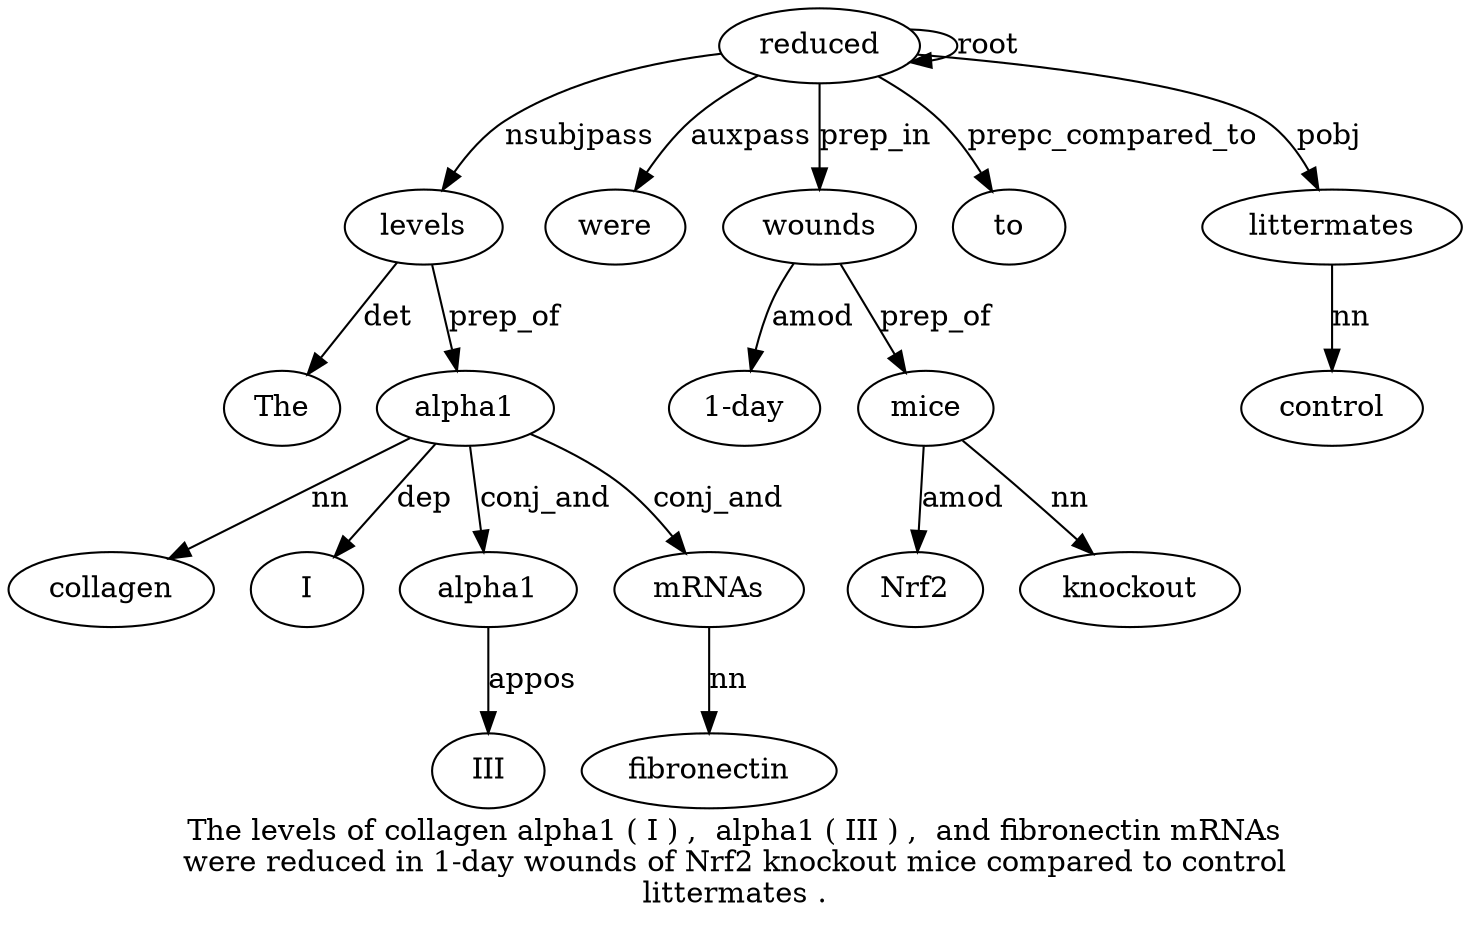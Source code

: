 digraph "The levels of collagen alpha1 ( I ) ,  alpha1 ( III ) ,  and fibronectin mRNAs were reduced in 1-day wounds of Nrf2 knockout mice compared to control littermates ." {
label="The levels of collagen alpha1 ( I ) ,  alpha1 ( III ) ,  and fibronectin mRNAs
were reduced in 1-day wounds of Nrf2 knockout mice compared to control
littermates .";
levels2 [style=filled, fillcolor=white, label=levels];
The1 [style=filled, fillcolor=white, label=The];
levels2 -> The1  [label=det];
reduced19 [style=filled, fillcolor=white, label=reduced];
reduced19 -> levels2  [label=nsubjpass];
alpha15 [style=filled, fillcolor=white, label=alpha1];
collagen4 [style=filled, fillcolor=white, label=collagen];
alpha15 -> collagen4  [label=nn];
levels2 -> alpha15  [label=prep_of];
I7 [style=filled, fillcolor=white, label=I];
alpha15 -> I7  [label=dep];
alpha110 [style=filled, fillcolor=white, label=alpha1];
alpha15 -> alpha110  [label=conj_and];
III12 [style=filled, fillcolor=white, label=III];
alpha110 -> III12  [label=appos];
mRNAs17 [style=filled, fillcolor=white, label=mRNAs];
fibronectin16 [style=filled, fillcolor=white, label=fibronectin];
mRNAs17 -> fibronectin16  [label=nn];
alpha15 -> mRNAs17  [label=conj_and];
were18 [style=filled, fillcolor=white, label=were];
reduced19 -> were18  [label=auxpass];
reduced19 -> reduced19  [label=root];
wounds22 [style=filled, fillcolor=white, label=wounds];
"1-day2" [style=filled, fillcolor=white, label="1-day"];
wounds22 -> "1-day2"  [label=amod];
reduced19 -> wounds22  [label=prep_in];
mice26 [style=filled, fillcolor=white, label=mice];
Nrf224 [style=filled, fillcolor=white, label=Nrf2];
mice26 -> Nrf224  [label=amod];
knockout25 [style=filled, fillcolor=white, label=knockout];
mice26 -> knockout25  [label=nn];
wounds22 -> mice26  [label=prep_of];
to28 [style=filled, fillcolor=white, label=to];
reduced19 -> to28  [label=prepc_compared_to];
littermates30 [style=filled, fillcolor=white, label=littermates];
control29 [style=filled, fillcolor=white, label=control];
littermates30 -> control29  [label=nn];
reduced19 -> littermates30  [label=pobj];
}
